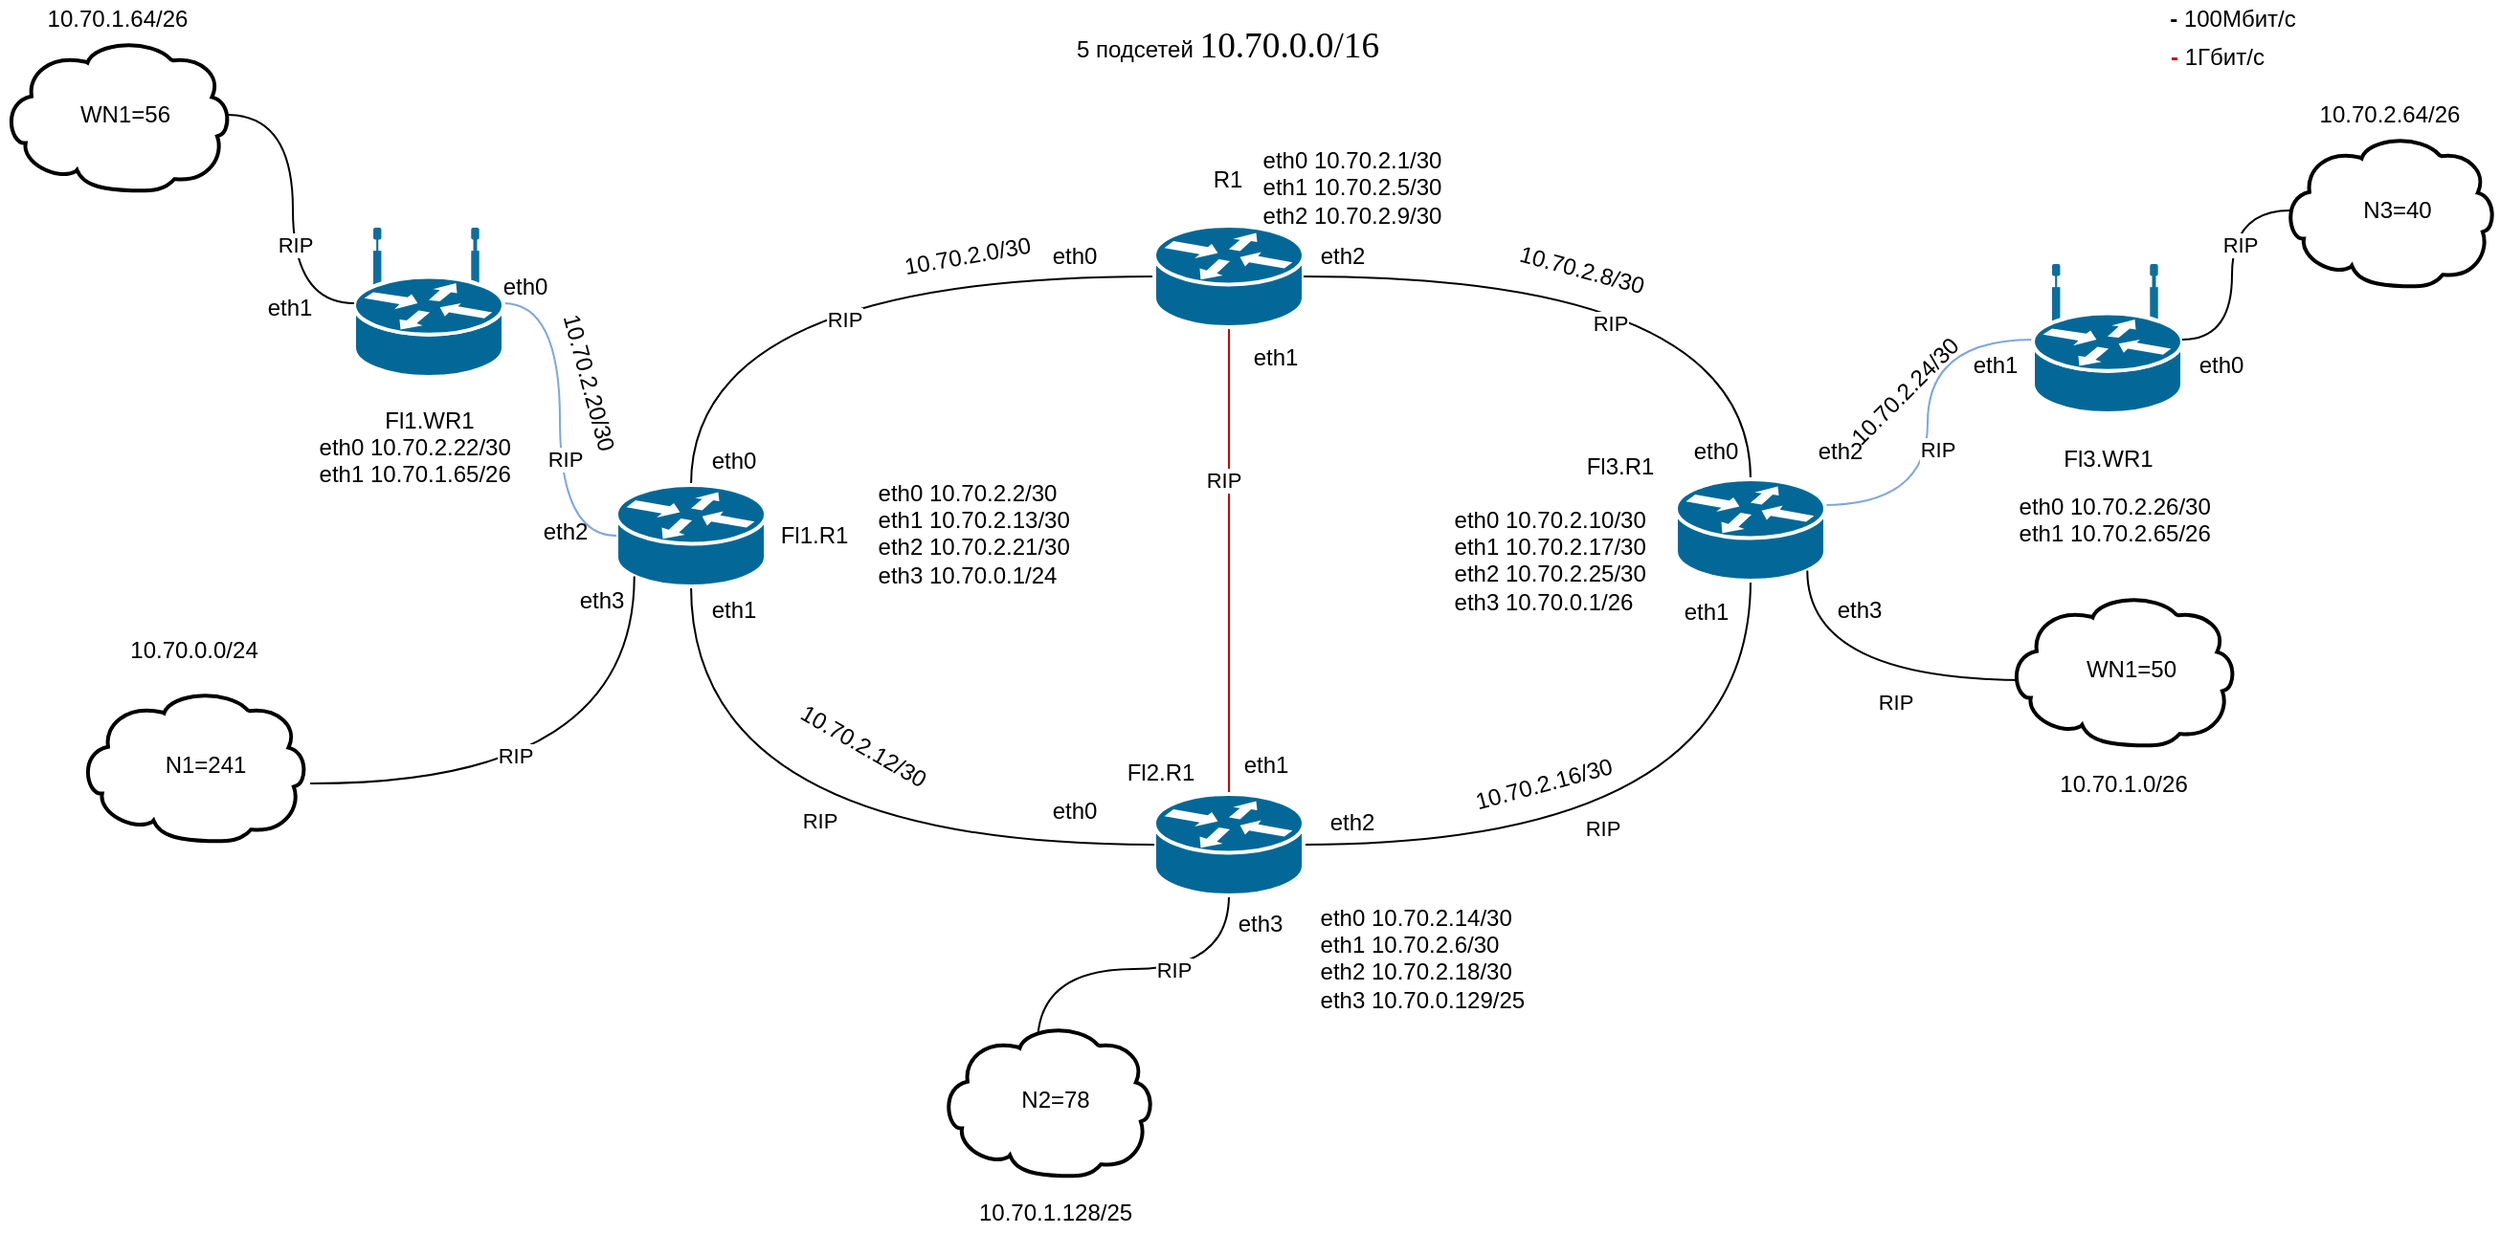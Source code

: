 <mxfile version="14.1.8" type="github">
  <diagram id="Fh6i7QP5dPSacI5DkrBE" name="Page-1">
    <mxGraphModel dx="3536" dy="594" grid="1" gridSize="10" guides="1" tooltips="1" connect="1" arrows="1" fold="1" page="1" pageScale="1" pageWidth="1169" pageHeight="827" math="0" shadow="0">
      <root>
        <mxCell id="0" />
        <mxCell id="1" parent="0" />
        <mxCell id="GzetsZCdC6ZMWqAkh9Ud-10" style="edgeStyle=orthogonalEdgeStyle;curved=1;rounded=0;orthogonalLoop=1;jettySize=auto;html=1;exitX=0;exitY=0.5;exitDx=0;exitDy=0;exitPerimeter=0;endArrow=none;endFill=0;" parent="1" source="GzetsZCdC6ZMWqAkh9Ud-2" target="GzetsZCdC6ZMWqAkh9Ud-5" edge="1">
          <mxGeometry relative="1" as="geometry" />
        </mxCell>
        <mxCell id="kXMn23U2F6VKT5eg1QyO-20" value="RIP" style="edgeLabel;html=1;align=center;verticalAlign=middle;resizable=0;points=[];" vertex="1" connectable="0" parent="GzetsZCdC6ZMWqAkh9Ud-10">
          <mxGeometry x="-0.078" y="22" relative="1" as="geometry">
            <mxPoint as="offset" />
          </mxGeometry>
        </mxCell>
        <mxCell id="GzetsZCdC6ZMWqAkh9Ud-14" style="edgeStyle=orthogonalEdgeStyle;curved=1;rounded=0;orthogonalLoop=1;jettySize=auto;html=1;exitX=0.5;exitY=1;exitDx=0;exitDy=0;exitPerimeter=0;entryX=0.5;entryY=0;entryDx=0;entryDy=0;entryPerimeter=0;endArrow=none;endFill=0;strokeColor=#CC0000;" parent="1" source="GzetsZCdC6ZMWqAkh9Ud-2" target="GzetsZCdC6ZMWqAkh9Ud-3" edge="1">
          <mxGeometry relative="1" as="geometry" />
        </mxCell>
        <mxCell id="kXMn23U2F6VKT5eg1QyO-27" value="RIP" style="edgeLabel;html=1;align=center;verticalAlign=middle;resizable=0;points=[];" vertex="1" connectable="0" parent="GzetsZCdC6ZMWqAkh9Ud-14">
          <mxGeometry x="-0.335" y="-3" relative="1" as="geometry">
            <mxPoint y="-1" as="offset" />
          </mxGeometry>
        </mxCell>
        <mxCell id="GzetsZCdC6ZMWqAkh9Ud-2" value="" style="shape=mxgraph.cisco.routers.router;html=1;pointerEvents=1;dashed=0;fillColor=#036897;strokeColor=#ffffff;strokeWidth=2;verticalLabelPosition=bottom;verticalAlign=top;align=center;outlineConnect=0;" parent="1" vertex="1">
          <mxGeometry x="-678" y="244" width="78" height="53" as="geometry" />
        </mxCell>
        <mxCell id="GzetsZCdC6ZMWqAkh9Ud-6" style="edgeStyle=orthogonalEdgeStyle;rounded=0;orthogonalLoop=1;jettySize=auto;html=1;exitX=0.5;exitY=0;exitDx=0;exitDy=0;exitPerimeter=0;" parent="1" source="GzetsZCdC6ZMWqAkh9Ud-3" edge="1">
          <mxGeometry relative="1" as="geometry">
            <mxPoint x="-640.571" y="562" as="targetPoint" />
          </mxGeometry>
        </mxCell>
        <mxCell id="GzetsZCdC6ZMWqAkh9Ud-12" style="edgeStyle=orthogonalEdgeStyle;curved=1;rounded=0;orthogonalLoop=1;jettySize=auto;html=1;exitX=1;exitY=0.5;exitDx=0;exitDy=0;exitPerimeter=0;entryX=0.5;entryY=1;entryDx=0;entryDy=0;entryPerimeter=0;endArrow=none;endFill=0;" parent="1" source="GzetsZCdC6ZMWqAkh9Ud-3" target="GzetsZCdC6ZMWqAkh9Ud-4" edge="1">
          <mxGeometry relative="1" as="geometry" />
        </mxCell>
        <mxCell id="kXMn23U2F6VKT5eg1QyO-26" value="RIP" style="edgeLabel;html=1;align=center;verticalAlign=middle;resizable=0;points=[];" vertex="1" connectable="0" parent="GzetsZCdC6ZMWqAkh9Ud-12">
          <mxGeometry x="-0.164" y="9" relative="1" as="geometry">
            <mxPoint as="offset" />
          </mxGeometry>
        </mxCell>
        <mxCell id="GzetsZCdC6ZMWqAkh9Ud-37" style="edgeStyle=orthogonalEdgeStyle;curved=1;rounded=0;orthogonalLoop=1;jettySize=auto;html=1;exitX=0.5;exitY=1;exitDx=0;exitDy=0;exitPerimeter=0;entryX=0.5;entryY=0;entryDx=0;entryDy=0;entryPerimeter=0;endArrow=none;endFill=0;strokeColor=#000000;" parent="1" source="GzetsZCdC6ZMWqAkh9Ud-3" edge="1">
          <mxGeometry relative="1" as="geometry">
            <mxPoint x="-739" y="671" as="targetPoint" />
          </mxGeometry>
        </mxCell>
        <mxCell id="kXMn23U2F6VKT5eg1QyO-29" value="RIP" style="edgeLabel;html=1;align=center;verticalAlign=middle;resizable=0;points=[];" vertex="1" connectable="0" parent="GzetsZCdC6ZMWqAkh9Ud-37">
          <mxGeometry x="-0.227" relative="1" as="geometry">
            <mxPoint as="offset" />
          </mxGeometry>
        </mxCell>
        <mxCell id="GzetsZCdC6ZMWqAkh9Ud-3" value="" style="shape=mxgraph.cisco.routers.router;html=1;pointerEvents=1;dashed=0;fillColor=#036897;strokeColor=#ffffff;strokeWidth=2;verticalLabelPosition=bottom;verticalAlign=top;align=center;outlineConnect=0;" parent="1" vertex="1">
          <mxGeometry x="-678" y="541" width="78" height="53" as="geometry" />
        </mxCell>
        <mxCell id="GzetsZCdC6ZMWqAkh9Ud-13" style="edgeStyle=orthogonalEdgeStyle;curved=1;rounded=0;orthogonalLoop=1;jettySize=auto;html=1;exitX=0.5;exitY=0;exitDx=0;exitDy=0;exitPerimeter=0;entryX=1;entryY=0.5;entryDx=0;entryDy=0;entryPerimeter=0;endArrow=none;endFill=0;" parent="1" source="GzetsZCdC6ZMWqAkh9Ud-4" target="GzetsZCdC6ZMWqAkh9Ud-2" edge="1">
          <mxGeometry relative="1" as="geometry" />
        </mxCell>
        <mxCell id="kXMn23U2F6VKT5eg1QyO-21" value="RIP" style="edgeLabel;html=1;align=center;verticalAlign=middle;resizable=0;points=[];" vertex="1" connectable="0" parent="GzetsZCdC6ZMWqAkh9Ud-13">
          <mxGeometry x="0.058" y="24" relative="1" as="geometry">
            <mxPoint as="offset" />
          </mxGeometry>
        </mxCell>
        <mxCell id="GzetsZCdC6ZMWqAkh9Ud-21" style="edgeStyle=orthogonalEdgeStyle;curved=1;rounded=0;orthogonalLoop=1;jettySize=auto;html=1;entryX=0;entryY=0.5;entryDx=0;entryDy=0;entryPerimeter=0;endArrow=none;endFill=0;strokeColor=#7EA6E0;" parent="1" target="GzetsZCdC6ZMWqAkh9Ud-9" edge="1">
          <mxGeometry relative="1" as="geometry">
            <mxPoint x="-330" y="390" as="sourcePoint" />
          </mxGeometry>
        </mxCell>
        <mxCell id="kXMn23U2F6VKT5eg1QyO-24" value="RIP" style="edgeLabel;html=1;align=center;verticalAlign=middle;resizable=0;points=[];" vertex="1" connectable="0" parent="GzetsZCdC6ZMWqAkh9Ud-21">
          <mxGeometry x="-0.129" y="-5" relative="1" as="geometry">
            <mxPoint as="offset" />
          </mxGeometry>
        </mxCell>
        <mxCell id="GzetsZCdC6ZMWqAkh9Ud-4" value="" style="shape=mxgraph.cisco.routers.router;html=1;pointerEvents=1;dashed=0;fillColor=#036897;strokeColor=#ffffff;strokeWidth=2;verticalLabelPosition=bottom;verticalAlign=top;align=center;outlineConnect=0;" parent="1" vertex="1">
          <mxGeometry x="-405.5" y="376.5" width="78" height="53" as="geometry" />
        </mxCell>
        <mxCell id="GzetsZCdC6ZMWqAkh9Ud-11" style="edgeStyle=orthogonalEdgeStyle;curved=1;rounded=0;orthogonalLoop=1;jettySize=auto;html=1;exitX=0.5;exitY=1;exitDx=0;exitDy=0;exitPerimeter=0;entryX=0;entryY=0.5;entryDx=0;entryDy=0;entryPerimeter=0;endArrow=none;endFill=0;" parent="1" source="GzetsZCdC6ZMWqAkh9Ud-5" target="GzetsZCdC6ZMWqAkh9Ud-3" edge="1">
          <mxGeometry relative="1" as="geometry" />
        </mxCell>
        <mxCell id="kXMn23U2F6VKT5eg1QyO-28" value="RIP" style="edgeLabel;html=1;align=center;verticalAlign=middle;resizable=0;points=[];" vertex="1" connectable="0" parent="GzetsZCdC6ZMWqAkh9Ud-11">
          <mxGeometry x="0.069" y="13" relative="1" as="geometry">
            <mxPoint as="offset" />
          </mxGeometry>
        </mxCell>
        <mxCell id="GzetsZCdC6ZMWqAkh9Ud-5" value="" style="shape=mxgraph.cisco.routers.router;html=1;pointerEvents=1;dashed=0;fillColor=#036897;strokeColor=#ffffff;strokeWidth=2;verticalLabelPosition=bottom;verticalAlign=top;align=center;outlineConnect=0;" parent="1" vertex="1">
          <mxGeometry x="-959" y="379.5" width="78" height="53" as="geometry" />
        </mxCell>
        <mxCell id="GzetsZCdC6ZMWqAkh9Ud-22" style="edgeStyle=orthogonalEdgeStyle;curved=1;rounded=0;orthogonalLoop=1;jettySize=auto;html=1;exitX=1;exitY=0.5;exitDx=0;exitDy=0;exitPerimeter=0;entryX=0;entryY=0.5;entryDx=0;entryDy=0;entryPerimeter=0;endArrow=none;endFill=0;strokeColor=#7EA6E0;" parent="1" source="GzetsZCdC6ZMWqAkh9Ud-8" target="GzetsZCdC6ZMWqAkh9Ud-5" edge="1">
          <mxGeometry relative="1" as="geometry" />
        </mxCell>
        <mxCell id="kXMn23U2F6VKT5eg1QyO-31" value="RIP" style="edgeLabel;html=1;align=center;verticalAlign=middle;resizable=0;points=[];" vertex="1" connectable="0" parent="GzetsZCdC6ZMWqAkh9Ud-22">
          <mxGeometry x="0.225" y="2" relative="1" as="geometry">
            <mxPoint as="offset" />
          </mxGeometry>
        </mxCell>
        <mxCell id="GzetsZCdC6ZMWqAkh9Ud-8" value="" style="shape=mxgraph.cisco.routers.wireless_router;html=1;pointerEvents=1;dashed=0;fillColor=#036897;strokeColor=#ffffff;strokeWidth=2;verticalLabelPosition=bottom;verticalAlign=top;align=center;outlineConnect=0;" parent="1" vertex="1">
          <mxGeometry x="-1096" y="246" width="78" height="77" as="geometry" />
        </mxCell>
        <mxCell id="GzetsZCdC6ZMWqAkh9Ud-9" value="" style="shape=mxgraph.cisco.routers.wireless_router;html=1;pointerEvents=1;dashed=0;fillColor=#036897;strokeColor=#ffffff;strokeWidth=2;verticalLabelPosition=bottom;verticalAlign=top;align=center;outlineConnect=0;" parent="1" vertex="1">
          <mxGeometry x="-219" y="265" width="78" height="77" as="geometry" />
        </mxCell>
        <mxCell id="GzetsZCdC6ZMWqAkh9Ud-16" value="R1" style="text;html=1;align=center;verticalAlign=middle;resizable=0;points=[];autosize=1;" parent="1" vertex="1">
          <mxGeometry x="-655" y="210" width="30" height="20" as="geometry" />
        </mxCell>
        <mxCell id="GzetsZCdC6ZMWqAkh9Ud-17" value="Fl1.R1" style="text;html=1;align=center;verticalAlign=middle;resizable=0;points=[];autosize=1;" parent="1" vertex="1">
          <mxGeometry x="-881" y="396" width="50" height="20" as="geometry" />
        </mxCell>
        <mxCell id="GzetsZCdC6ZMWqAkh9Ud-19" value="Fl2.R1" style="text;html=1;resizable=0;autosize=1;align=center;verticalAlign=middle;points=[];fillColor=none;strokeColor=none;rounded=0;" parent="1" vertex="1">
          <mxGeometry x="-700" y="520" width="50" height="20" as="geometry" />
        </mxCell>
        <mxCell id="GzetsZCdC6ZMWqAkh9Ud-20" value="Fl3.R1" style="text;html=1;resizable=0;autosize=1;align=center;verticalAlign=middle;points=[];fillColor=none;strokeColor=none;rounded=0;" parent="1" vertex="1">
          <mxGeometry x="-460" y="360" width="50" height="20" as="geometry" />
        </mxCell>
        <mxCell id="GzetsZCdC6ZMWqAkh9Ud-23" value="Fl1.WR1" style="text;html=1;resizable=0;autosize=1;align=center;verticalAlign=middle;points=[];fillColor=none;strokeColor=none;rounded=0;" parent="1" vertex="1">
          <mxGeometry x="-1087" y="335.5" width="60" height="20" as="geometry" />
        </mxCell>
        <mxCell id="GzetsZCdC6ZMWqAkh9Ud-24" value="Fl3.WR1" style="text;html=1;resizable=0;autosize=1;align=center;verticalAlign=middle;points=[];fillColor=none;strokeColor=none;rounded=0;" parent="1" vertex="1">
          <mxGeometry x="-210" y="356" width="60" height="20" as="geometry" />
        </mxCell>
        <mxCell id="GzetsZCdC6ZMWqAkh9Ud-41" style="edgeStyle=orthogonalEdgeStyle;curved=1;rounded=0;orthogonalLoop=1;jettySize=auto;html=1;exitX=0.86;exitY=0.85;exitDx=0;exitDy=0;exitPerimeter=0;entryX=0.12;entryY=0.9;entryDx=0;entryDy=0;entryPerimeter=0;endArrow=none;endFill=0;strokeColor=#000000;" parent="1" target="GzetsZCdC6ZMWqAkh9Ud-5" edge="1">
          <mxGeometry relative="1" as="geometry">
            <mxPoint x="-1118.92" y="535.5" as="sourcePoint" />
          </mxGeometry>
        </mxCell>
        <mxCell id="kXMn23U2F6VKT5eg1QyO-30" value="RIP" style="edgeLabel;html=1;align=center;verticalAlign=middle;resizable=0;points=[];" vertex="1" connectable="0" parent="GzetsZCdC6ZMWqAkh9Ud-41">
          <mxGeometry x="-0.235" y="15" relative="1" as="geometry">
            <mxPoint as="offset" />
          </mxGeometry>
        </mxCell>
        <mxCell id="GzetsZCdC6ZMWqAkh9Ud-39" style="edgeStyle=orthogonalEdgeStyle;curved=1;rounded=0;orthogonalLoop=1;jettySize=auto;html=1;exitX=0.98;exitY=0.5;exitDx=0;exitDy=0;exitPerimeter=0;entryX=0;entryY=0.5;entryDx=0;entryDy=0;entryPerimeter=0;endArrow=none;endFill=0;strokeColor=#000000;" parent="1" source="kXMn23U2F6VKT5eg1QyO-2" target="GzetsZCdC6ZMWqAkh9Ud-8" edge="1">
          <mxGeometry relative="1" as="geometry">
            <mxPoint x="-1168.92" y="149.5" as="sourcePoint" />
          </mxGeometry>
        </mxCell>
        <mxCell id="kXMn23U2F6VKT5eg1QyO-32" value="RIP" style="edgeLabel;html=1;align=center;verticalAlign=middle;resizable=0;points=[];" vertex="1" connectable="0" parent="GzetsZCdC6ZMWqAkh9Ud-39">
          <mxGeometry x="0.24" y="1" relative="1" as="geometry">
            <mxPoint as="offset" />
          </mxGeometry>
        </mxCell>
        <mxCell id="GzetsZCdC6ZMWqAkh9Ud-33" style="edgeStyle=orthogonalEdgeStyle;curved=1;rounded=0;orthogonalLoop=1;jettySize=auto;html=1;exitX=0.02;exitY=1;exitDx=0;exitDy=0;exitPerimeter=0;entryX=0.88;entryY=0.9;entryDx=0;entryDy=0;entryPerimeter=0;endArrow=none;endFill=0;" parent="1" target="GzetsZCdC6ZMWqAkh9Ud-4" edge="1">
          <mxGeometry relative="1" as="geometry">
            <mxPoint x="-219.94" y="481.5" as="sourcePoint" />
            <mxPoint x="-276.86" y="532.3" as="targetPoint" />
          </mxGeometry>
        </mxCell>
        <mxCell id="kXMn23U2F6VKT5eg1QyO-23" value="RIP" style="edgeLabel;html=1;align=center;verticalAlign=middle;resizable=0;points=[];" vertex="1" connectable="0" parent="GzetsZCdC6ZMWqAkh9Ud-33">
          <mxGeometry x="-0.195" y="11" relative="1" as="geometry">
            <mxPoint x="-1" as="offset" />
          </mxGeometry>
        </mxCell>
        <mxCell id="GzetsZCdC6ZMWqAkh9Ud-47" value="5 подсетей&amp;nbsp;&lt;span style=&quot;font-size: 14.0pt ; font-family: &amp;#34;times new roman&amp;#34; , serif&quot;&gt;10.70.0.0/16&lt;/span&gt;" style="text;html=1;resizable=0;autosize=1;align=center;verticalAlign=middle;points=[];fillColor=none;strokeColor=none;rounded=0;" parent="1" vertex="1">
          <mxGeometry x="-725" y="140" width="170" height="20" as="geometry" />
        </mxCell>
        <mxCell id="kXMn23U2F6VKT5eg1QyO-1" value="" style="shape=mxgraph.cisco.storage.cloud;html=1;pointerEvents=1;dashed=0;strokeWidth=2;verticalLabelPosition=bottom;verticalAlign=top;align=center;outlineConnect=0;" vertex="1" parent="1">
          <mxGeometry x="-1240" y="486" width="120" height="80" as="geometry" />
        </mxCell>
        <mxCell id="kXMn23U2F6VKT5eg1QyO-2" value="" style="shape=mxgraph.cisco.storage.cloud;html=1;pointerEvents=1;dashed=0;strokeWidth=2;verticalLabelPosition=bottom;verticalAlign=top;align=center;outlineConnect=0;" vertex="1" parent="1">
          <mxGeometry x="-1280" y="146" width="120" height="80" as="geometry" />
        </mxCell>
        <mxCell id="kXMn23U2F6VKT5eg1QyO-3" value="" style="shape=mxgraph.cisco.storage.cloud;html=1;pointerEvents=1;dashed=0;strokeWidth=2;verticalLabelPosition=bottom;verticalAlign=top;align=center;outlineConnect=0;" vertex="1" parent="1">
          <mxGeometry x="-790" y="661" width="112" height="80" as="geometry" />
        </mxCell>
        <mxCell id="GzetsZCdC6ZMWqAkh9Ud-44" value="N2=78" style="text;html=1;resizable=0;autosize=1;align=center;verticalAlign=middle;points=[];fillColor=none;strokeColor=none;rounded=0;" parent="1" vertex="1">
          <mxGeometry x="-755" y="691" width="50" height="20" as="geometry" />
        </mxCell>
        <mxCell id="kXMn23U2F6VKT5eg1QyO-6" value="N1=241" style="text;html=1;resizable=0;autosize=1;align=center;verticalAlign=middle;points=[];fillColor=none;strokeColor=none;rounded=0;" vertex="1" parent="1">
          <mxGeometry x="-1204" y="516" width="60" height="20" as="geometry" />
        </mxCell>
        <mxCell id="kXMn23U2F6VKT5eg1QyO-7" value="WN1=56" style="text;html=1;resizable=0;autosize=1;align=center;verticalAlign=middle;points=[];fillColor=none;strokeColor=none;rounded=0;" vertex="1" parent="1">
          <mxGeometry x="-1246" y="176" width="60" height="20" as="geometry" />
        </mxCell>
        <mxCell id="kXMn23U2F6VKT5eg1QyO-9" value="" style="shape=mxgraph.cisco.storage.cloud;html=1;pointerEvents=1;dashed=0;strokeWidth=2;verticalLabelPosition=bottom;verticalAlign=top;align=center;outlineConnect=0;" vertex="1" parent="1">
          <mxGeometry x="-232.5" y="436" width="120" height="80" as="geometry" />
        </mxCell>
        <mxCell id="kXMn23U2F6VKT5eg1QyO-10" value="WN1=50" style="text;html=1;resizable=0;autosize=1;align=center;verticalAlign=middle;points=[];fillColor=none;strokeColor=none;rounded=0;" vertex="1" parent="1">
          <mxGeometry x="-198.5" y="466" width="60" height="20" as="geometry" />
        </mxCell>
        <mxCell id="kXMn23U2F6VKT5eg1QyO-11" value="" style="shape=mxgraph.cisco.storage.cloud;html=1;pointerEvents=1;dashed=0;strokeWidth=2;verticalLabelPosition=bottom;verticalAlign=top;align=center;outlineConnect=0;" vertex="1" parent="1">
          <mxGeometry x="-89" y="196" width="112" height="80" as="geometry" />
        </mxCell>
        <mxCell id="kXMn23U2F6VKT5eg1QyO-12" value="N3=40" style="text;html=1;resizable=0;autosize=1;align=center;verticalAlign=middle;points=[];fillColor=none;strokeColor=none;rounded=0;" vertex="1" parent="1">
          <mxGeometry x="-54" y="226" width="50" height="20" as="geometry" />
        </mxCell>
        <mxCell id="kXMn23U2F6VKT5eg1QyO-13" value="eth0" style="text;html=1;align=center;verticalAlign=middle;resizable=0;points=[];autosize=1;" vertex="1" parent="1">
          <mxGeometry x="-740" y="250" width="40" height="20" as="geometry" />
        </mxCell>
        <mxCell id="kXMn23U2F6VKT5eg1QyO-14" value="eth0" style="text;html=1;align=center;verticalAlign=middle;resizable=0;points=[];autosize=1;" vertex="1" parent="1">
          <mxGeometry x="-918" y="357" width="40" height="20" as="geometry" />
        </mxCell>
        <mxCell id="kXMn23U2F6VKT5eg1QyO-17" value="eth2" style="text;html=1;align=center;verticalAlign=middle;resizable=0;points=[];autosize=1;" vertex="1" parent="1">
          <mxGeometry x="-600" y="250" width="40" height="20" as="geometry" />
        </mxCell>
        <mxCell id="kXMn23U2F6VKT5eg1QyO-19" value="eth0 10.70.2.1/30&lt;br&gt;eth1 10.70.2.5/30&lt;br&gt;eth2 10.70.2.9/30&lt;br&gt;&lt;span style=&quot;color: rgba(0 , 0 , 0 , 0) ; font-family: monospace ; font-size: 0px&quot;&gt;%3CmxGraphModel%3E%3Croot%3E%3CmxCell%20id%3D%220%22%2F%3E%3CmxCell%20id%3D%221%22%20parent%3D%220%22%2F%3E%3CmxCell%20id%3D%222%22%20value%3D%22eth1%22%20style%3D%22text%3Bhtml%3D1%3Balign%3Dcenter%3BverticalAlign%3Dmiddle%3Bresizable%3D0%3Bpoints%3D%5B%5D%3Bautosize%3D1%3B%22%20vertex%3D%221%22%20parent%3D%221%22%3E%3CmxGeometry%20x%3D%22-600%22%20y%3D%22248.5%22%20width%3D%2240%22%20height%3D%2220%22%20as%3D%22geometry%22%2F%3E%3C%2FmxCell%3E%3C%2Froot%3E%3C%2FmxGraphModel%3E&lt;/span&gt;" style="text;html=1;align=center;verticalAlign=middle;resizable=0;points=[];autosize=1;" vertex="1" parent="1">
          <mxGeometry x="-630" y="196" width="110" height="70" as="geometry" />
        </mxCell>
        <mxCell id="GzetsZCdC6ZMWqAkh9Ud-36" style="edgeStyle=orthogonalEdgeStyle;curved=1;rounded=0;orthogonalLoop=1;jettySize=auto;html=1;exitX=0.04;exitY=0.5;exitDx=0;exitDy=0;exitPerimeter=0;entryX=1;entryY=0.5;entryDx=0;entryDy=0;entryPerimeter=0;endArrow=none;endFill=0;strokeColor=#000000;" parent="1" source="kXMn23U2F6VKT5eg1QyO-11" target="GzetsZCdC6ZMWqAkh9Ud-9" edge="1">
          <mxGeometry relative="1" as="geometry">
            <mxPoint x="-107.44" y="240" as="sourcePoint" />
          </mxGeometry>
        </mxCell>
        <mxCell id="kXMn23U2F6VKT5eg1QyO-33" value="RIP" style="edgeLabel;html=1;align=center;verticalAlign=middle;resizable=0;points=[];" vertex="1" connectable="0" parent="GzetsZCdC6ZMWqAkh9Ud-36">
          <mxGeometry x="-0.205" y="4" relative="1" as="geometry">
            <mxPoint y="-1" as="offset" />
          </mxGeometry>
        </mxCell>
        <mxCell id="kXMn23U2F6VKT5eg1QyO-34" value="eth1" style="text;html=1;align=center;verticalAlign=middle;resizable=0;points=[];autosize=1;" vertex="1" parent="1">
          <mxGeometry x="-918" y="435" width="40" height="20" as="geometry" />
        </mxCell>
        <mxCell id="kXMn23U2F6VKT5eg1QyO-36" value="eth2" style="text;html=1;align=center;verticalAlign=middle;resizable=0;points=[];autosize=1;" vertex="1" parent="1">
          <mxGeometry x="-1006" y="393.5" width="40" height="20" as="geometry" />
        </mxCell>
        <mxCell id="kXMn23U2F6VKT5eg1QyO-37" value="eth0" style="text;html=1;align=center;verticalAlign=middle;resizable=0;points=[];autosize=1;" vertex="1" parent="1">
          <mxGeometry x="-1027" y="266" width="40" height="20" as="geometry" />
        </mxCell>
        <mxCell id="kXMn23U2F6VKT5eg1QyO-38" value="eth3" style="text;html=1;align=center;verticalAlign=middle;resizable=0;points=[];autosize=1;" vertex="1" parent="1">
          <mxGeometry x="-987" y="430" width="40" height="20" as="geometry" />
        </mxCell>
        <mxCell id="kXMn23U2F6VKT5eg1QyO-43" value="eth0 10.70.2.2/30&lt;br&gt;&amp;nbsp; eth1 10.70.2.13/30&lt;br&gt;&amp;nbsp; eth2 10.70.2.21/30&lt;br&gt;eth3 10.70.0.1/24&lt;br&gt;&lt;span style=&quot;color: rgba(0 , 0 , 0 , 0) ; font-family: monospace ; font-size: 0px&quot;&gt;%3CmxGraphModel%3E%3Croot%3E%3CmxCell%20id%3D%220%22%2F%3E%3CmxCell%20id%3D%221%22%20parent%3D%220%22%2F%3E%3CmxCell%20id%3D%222%22%20value%3D%22eth1%22%20style%3D%22text%3Bhtml%3D1%3Balign%3Dcenter%3BverticalAlign%3Dmiddle%3Bresizable%3D0%3Bpoints%3D%5B%5D%3Bautosize%3D1%3B%22%20vertex%3D%221%22%20parent%3D%221%22%3E%3CmxGeometry%20x%3D%22-600%22%20y%3D%22248.5%22%20width%3D%2240%22%20height%3D%2220%22%20as%3D%22geometry%22%2F%3E%3C%2FmxCell%3E%3C%2Froot%3E%3C%2FmxGraphModel%3E&lt;/span&gt;" style="text;html=1;align=center;verticalAlign=middle;resizable=0;points=[];autosize=1;" vertex="1" parent="1">
          <mxGeometry x="-836" y="371.5" width="120" height="80" as="geometry" />
        </mxCell>
        <mxCell id="kXMn23U2F6VKT5eg1QyO-44" value="eth0" style="text;html=1;align=center;verticalAlign=middle;resizable=0;points=[];autosize=1;" vertex="1" parent="1">
          <mxGeometry x="-740" y="540" width="40" height="20" as="geometry" />
        </mxCell>
        <mxCell id="kXMn23U2F6VKT5eg1QyO-47" value="eth1" style="text;html=1;align=center;verticalAlign=middle;resizable=0;points=[];autosize=1;" vertex="1" parent="1">
          <mxGeometry x="-640" y="516" width="40" height="20" as="geometry" />
        </mxCell>
        <mxCell id="kXMn23U2F6VKT5eg1QyO-49" value="eth2" style="text;html=1;align=center;verticalAlign=middle;resizable=0;points=[];autosize=1;" vertex="1" parent="1">
          <mxGeometry x="-595" y="545.5" width="40" height="20" as="geometry" />
        </mxCell>
        <mxCell id="kXMn23U2F6VKT5eg1QyO-51" value="&amp;nbsp; eth0 10.70.2.14/30&lt;br&gt;eth1 10.70.2.6/30&lt;br&gt;&amp;nbsp; eth2 10.70.2.18/30&lt;br&gt;&amp;nbsp; &amp;nbsp; eth3 10.70.0.129/25&lt;br&gt;&lt;span style=&quot;color: rgba(0 , 0 , 0 , 0) ; font-family: monospace ; font-size: 0px&quot;&gt;%3CmxGraphModel%3E%3Croot%3E%3CmxCell%20id%3D%220%22%2F%3E%3CmxCell%20id%3D%221%22%20parent%3D%220%22%2F%3E%3CmxCell%20id%3D%222%22%20value%3D%22eth1%22%20style%3D%22text%3Bhtml%3D1%3Balign%3Dcenter%3BverticalAlign%3Dmiddle%3Bresizable%3D0%3Bpoints%3D%5B%5D%3Bautosize%3D1%3B%22%20vertex%3D%221%22%20parent%3D%221%22%3E%3CmxGeometry%20x%3D%22-600%22%20y%3D%22248.5%22%20width%3D%2240%22%20height%3D%2220%22%20as%3D%22geometry%22%2F%3E%3C%2FmxCell%3E%3C%2Froot%3E%3C%2FmxGraphModel%3E&lt;/span&gt;" style="text;html=1;align=center;verticalAlign=middle;resizable=0;points=[];autosize=1;" vertex="1" parent="1">
          <mxGeometry x="-615" y="594" width="140" height="80" as="geometry" />
        </mxCell>
        <mxCell id="kXMn23U2F6VKT5eg1QyO-48" value="eth3" style="text;html=1;align=center;verticalAlign=middle;resizable=0;points=[];autosize=1;" vertex="1" parent="1">
          <mxGeometry x="-643" y="599" width="40" height="20" as="geometry" />
        </mxCell>
        <mxCell id="kXMn23U2F6VKT5eg1QyO-54" value="eth1" style="text;html=1;align=center;verticalAlign=middle;resizable=0;points=[];autosize=1;" vertex="1" parent="1">
          <mxGeometry x="-410" y="435.5" width="40" height="20" as="geometry" />
        </mxCell>
        <mxCell id="kXMn23U2F6VKT5eg1QyO-55" value="eth1" style="text;html=1;align=center;verticalAlign=middle;resizable=0;points=[];autosize=1;" vertex="1" parent="1">
          <mxGeometry x="-635" y="303" width="40" height="20" as="geometry" />
        </mxCell>
        <mxCell id="kXMn23U2F6VKT5eg1QyO-56" value="eth0" style="text;html=1;align=center;verticalAlign=middle;resizable=0;points=[];autosize=1;" vertex="1" parent="1">
          <mxGeometry x="-405.5" y="351.5" width="40" height="20" as="geometry" />
        </mxCell>
        <mxCell id="kXMn23U2F6VKT5eg1QyO-57" value="eth2" style="text;html=1;align=center;verticalAlign=middle;resizable=0;points=[];autosize=1;" vertex="1" parent="1">
          <mxGeometry x="-340" y="351.5" width="40" height="20" as="geometry" />
        </mxCell>
        <mxCell id="kXMn23U2F6VKT5eg1QyO-58" value="eth3" style="text;html=1;align=center;verticalAlign=middle;resizable=0;points=[];autosize=1;" vertex="1" parent="1">
          <mxGeometry x="-330" y="435" width="40" height="20" as="geometry" />
        </mxCell>
        <mxCell id="kXMn23U2F6VKT5eg1QyO-59" value="&amp;nbsp; eth0 10.70.2.10/30&lt;br&gt;&amp;nbsp; eth1 10.70.2.17/30&lt;br&gt;&amp;nbsp; eth2 10.70.2.25/30&lt;br&gt;eth3 10.70.0.1/26&lt;br&gt;&lt;span style=&quot;color: rgba(0 , 0 , 0 , 0) ; font-family: monospace ; font-size: 0px&quot;&gt;%3CmxGraphModel%3E%3Croot%3E%3CmxCell%20id%3D%220%22%2F%3E%3CmxCell%20id%3D%221%22%20parent%3D%220%22%2F%3E%3CmxCell%20id%3D%222%22%20value%3D%22eth1%22%20style%3D%22text%3Bhtml%3D1%3Balign%3Dcenter%3BverticalAlign%3Dmiddle%3Bresizable%3D0%3Bpoints%3D%5B%5D%3Bautosize%3D1%3B%22%20vertex%3D%221%22%20parent%3D%221%22%3E%3CmxGeometry%20x%3D%22-600%22%20y%3D%22248.5%22%20width%3D%2240%22%20height%3D%2220%22%20as%3D%22geometry%22%2F%3E%3C%2FmxCell%3E%3C%2Froot%3E%3C%2FmxGraphModel%3E&lt;/span&gt;" style="text;html=1;align=center;verticalAlign=middle;resizable=0;points=[];autosize=1;" vertex="1" parent="1">
          <mxGeometry x="-535.5" y="385.5" width="120" height="80" as="geometry" />
        </mxCell>
        <mxCell id="kXMn23U2F6VKT5eg1QyO-60" value="eth1" style="text;html=1;align=center;verticalAlign=middle;resizable=0;points=[];autosize=1;" vertex="1" parent="1">
          <mxGeometry x="-1150" y="277" width="40" height="20" as="geometry" />
        </mxCell>
        <mxCell id="kXMn23U2F6VKT5eg1QyO-61" value="&amp;nbsp; eth0 10.70.2.22/30&lt;br&gt;&amp;nbsp; eth1 10.70.1.65/26&lt;br&gt;&amp;nbsp;&amp;nbsp;&lt;br&gt;&lt;span style=&quot;color: rgba(0 , 0 , 0 , 0) ; font-family: monospace ; font-size: 0px&quot;&gt;%3CmxGraphModel%3E%3Croot%3E%3CmxCell%20id%3D%220%22%2F%3E%3CmxCell%20id%3D%221%22%20parent%3D%220%22%2F%3E%3CmxCell%20id%3D%222%22%20value%3D%22eth1%22%20style%3D%22text%3Bhtml%3D1%3Balign%3Dcenter%3BverticalAlign%3Dmiddle%3Bresizable%3D0%3Bpoints%3D%5B%5D%3Bautosize%3D1%3B%22%20vertex%3D%221%22%20parent%3D%221%22%3E%3CmxGeometry%20x%3D%22-600%22%20y%3D%22248.5%22%20width%3D%2240%22%20height%3D%2220%22%20as%3D%22geometry%22%2F%3E%3C%2FmxCell%3E%3C%2Froot%3E%3C%2FmxGraphModel%3E&lt;/span&gt;" style="text;html=1;align=center;verticalAlign=middle;resizable=0;points=[];autosize=1;" vertex="1" parent="1">
          <mxGeometry x="-1128" y="346" width="120" height="70" as="geometry" />
        </mxCell>
        <mxCell id="kXMn23U2F6VKT5eg1QyO-62" value="eth1" style="text;html=1;align=center;verticalAlign=middle;resizable=0;points=[];autosize=1;" vertex="1" parent="1">
          <mxGeometry x="-259" y="306.5" width="40" height="20" as="geometry" />
        </mxCell>
        <mxCell id="kXMn23U2F6VKT5eg1QyO-63" value="eth0" style="text;html=1;align=center;verticalAlign=middle;resizable=0;points=[];autosize=1;" vertex="1" parent="1">
          <mxGeometry x="-141" y="306.5" width="40" height="20" as="geometry" />
        </mxCell>
        <mxCell id="kXMn23U2F6VKT5eg1QyO-64" value="&amp;nbsp; eth0 10.70.2.26/30&lt;br&gt;&amp;nbsp; eth1 10.70.2.65/26&lt;br&gt;&amp;nbsp;&amp;nbsp;&lt;br&gt;&lt;span style=&quot;color: rgba(0 , 0 , 0 , 0) ; font-family: monospace ; font-size: 0px&quot;&gt;%3CmxGraphModel%3E%3Croot%3E%3CmxCell%20id%3D%220%22%2F%3E%3CmxCell%20id%3D%221%22%20parent%3D%220%22%2F%3E%3CmxCell%20id%3D%222%22%20value%3D%22eth1%22%20style%3D%22text%3Bhtml%3D1%3Balign%3Dcenter%3BverticalAlign%3Dmiddle%3Bresizable%3D0%3Bpoints%3D%5B%5D%3Bautosize%3D1%3B%22%20vertex%3D%221%22%20parent%3D%221%22%3E%3CmxGeometry%20x%3D%22-600%22%20y%3D%22248.5%22%20width%3D%2240%22%20height%3D%2220%22%20as%3D%22geometry%22%2F%3E%3C%2FmxCell%3E%3C%2Froot%3E%3C%2FmxGraphModel%3E&lt;/span&gt;" style="text;html=1;align=center;verticalAlign=middle;resizable=0;points=[];autosize=1;" vertex="1" parent="1">
          <mxGeometry x="-240" y="376.5" width="120" height="70" as="geometry" />
        </mxCell>
        <mxCell id="kXMn23U2F6VKT5eg1QyO-65" value="10.70.1.64/26" style="text;html=1;resizable=0;autosize=1;align=center;verticalAlign=middle;points=[];fillColor=none;strokeColor=none;rounded=0;" vertex="1" parent="1">
          <mxGeometry x="-1265" y="126" width="90" height="20" as="geometry" />
        </mxCell>
        <mxCell id="kXMn23U2F6VKT5eg1QyO-66" value="10.70.2.20/30" style="text;html=1;align=center;verticalAlign=middle;resizable=0;points=[];autosize=1;rotation=75;" vertex="1" parent="1">
          <mxGeometry x="-1018" y="315.5" width="90" height="20" as="geometry" />
        </mxCell>
        <mxCell id="kXMn23U2F6VKT5eg1QyO-67" value="10.70.0.0/24" style="text;html=1;resizable=0;autosize=1;align=center;verticalAlign=middle;points=[];fillColor=none;strokeColor=none;rounded=0;" vertex="1" parent="1">
          <mxGeometry x="-1220" y="455.5" width="80" height="20" as="geometry" />
        </mxCell>
        <mxCell id="kXMn23U2F6VKT5eg1QyO-68" value="10.70.1.128/25" style="text;html=1;resizable=0;autosize=1;align=center;verticalAlign=middle;points=[];fillColor=none;strokeColor=none;rounded=0;" vertex="1" parent="1">
          <mxGeometry x="-780" y="750" width="100" height="20" as="geometry" />
        </mxCell>
        <mxCell id="kXMn23U2F6VKT5eg1QyO-69" value="10.70.2.16/30" style="text;html=1;resizable=0;autosize=1;align=center;verticalAlign=middle;points=[];fillColor=none;strokeColor=none;rounded=0;rotation=-15;" vertex="1" parent="1">
          <mxGeometry x="-520" y="525.5" width="90" height="20" as="geometry" />
        </mxCell>
        <mxCell id="kXMn23U2F6VKT5eg1QyO-70" value="10.70.2.12/30" style="text;html=1;resizable=0;autosize=1;align=center;verticalAlign=middle;points=[];fillColor=none;strokeColor=none;rounded=0;rotation=30;" vertex="1" parent="1">
          <mxGeometry x="-875" y="505.5" width="90" height="20" as="geometry" />
        </mxCell>
        <mxCell id="kXMn23U2F6VKT5eg1QyO-71" value="10.70.2.0/30" style="text;html=1;resizable=0;autosize=1;align=center;verticalAlign=middle;points=[];fillColor=none;strokeColor=none;rounded=0;rotation=-10;" vertex="1" parent="1">
          <mxGeometry x="-816" y="250" width="80" height="20" as="geometry" />
        </mxCell>
        <mxCell id="kXMn23U2F6VKT5eg1QyO-72" value="10.70.2.8/30" style="text;html=1;resizable=0;autosize=1;align=center;verticalAlign=middle;points=[];fillColor=none;strokeColor=none;rounded=0;rotation=15;" vertex="1" parent="1">
          <mxGeometry x="-495.5" y="257" width="80" height="20" as="geometry" />
        </mxCell>
        <mxCell id="kXMn23U2F6VKT5eg1QyO-73" value="10.70.1.0/26" style="text;html=1;resizable=0;autosize=1;align=center;verticalAlign=middle;points=[];fillColor=none;strokeColor=none;rounded=0;rotation=0;" vertex="1" parent="1">
          <mxGeometry x="-212.5" y="525.5" width="80" height="20" as="geometry" />
        </mxCell>
        <mxCell id="kXMn23U2F6VKT5eg1QyO-77" value="10.70.2.24/30" style="text;html=1;resizable=0;autosize=1;align=center;verticalAlign=middle;points=[];fillColor=none;strokeColor=none;rounded=0;rotation=-45;" vertex="1" parent="1">
          <mxGeometry x="-331" y="321" width="90" height="20" as="geometry" />
        </mxCell>
        <mxCell id="kXMn23U2F6VKT5eg1QyO-78" value="10.70.2.64/26" style="text;html=1;resizable=0;autosize=1;align=center;verticalAlign=middle;points=[];fillColor=none;strokeColor=none;rounded=0;rotation=0;" vertex="1" parent="1">
          <mxGeometry x="-78" y="176" width="90" height="20" as="geometry" />
        </mxCell>
        <mxCell id="kXMn23U2F6VKT5eg1QyO-79" value="&lt;b&gt;-&lt;/b&gt; 100Мбит/с" style="text;html=1;resizable=0;autosize=1;align=center;verticalAlign=middle;points=[];fillColor=none;strokeColor=none;rounded=0;rotation=0;" vertex="1" parent="1">
          <mxGeometry x="-155" y="126" width="80" height="20" as="geometry" />
        </mxCell>
        <mxCell id="kXMn23U2F6VKT5eg1QyO-80" value="&lt;b&gt;&lt;font color=&quot;#cc0000&quot;&gt;-&lt;/font&gt;&lt;/b&gt; 1Гбит/с" style="text;html=1;resizable=0;autosize=1;align=center;verticalAlign=middle;points=[];fillColor=none;strokeColor=none;rounded=0;rotation=0;" vertex="1" parent="1">
          <mxGeometry x="-153" y="146" width="60" height="20" as="geometry" />
        </mxCell>
      </root>
    </mxGraphModel>
  </diagram>
</mxfile>
